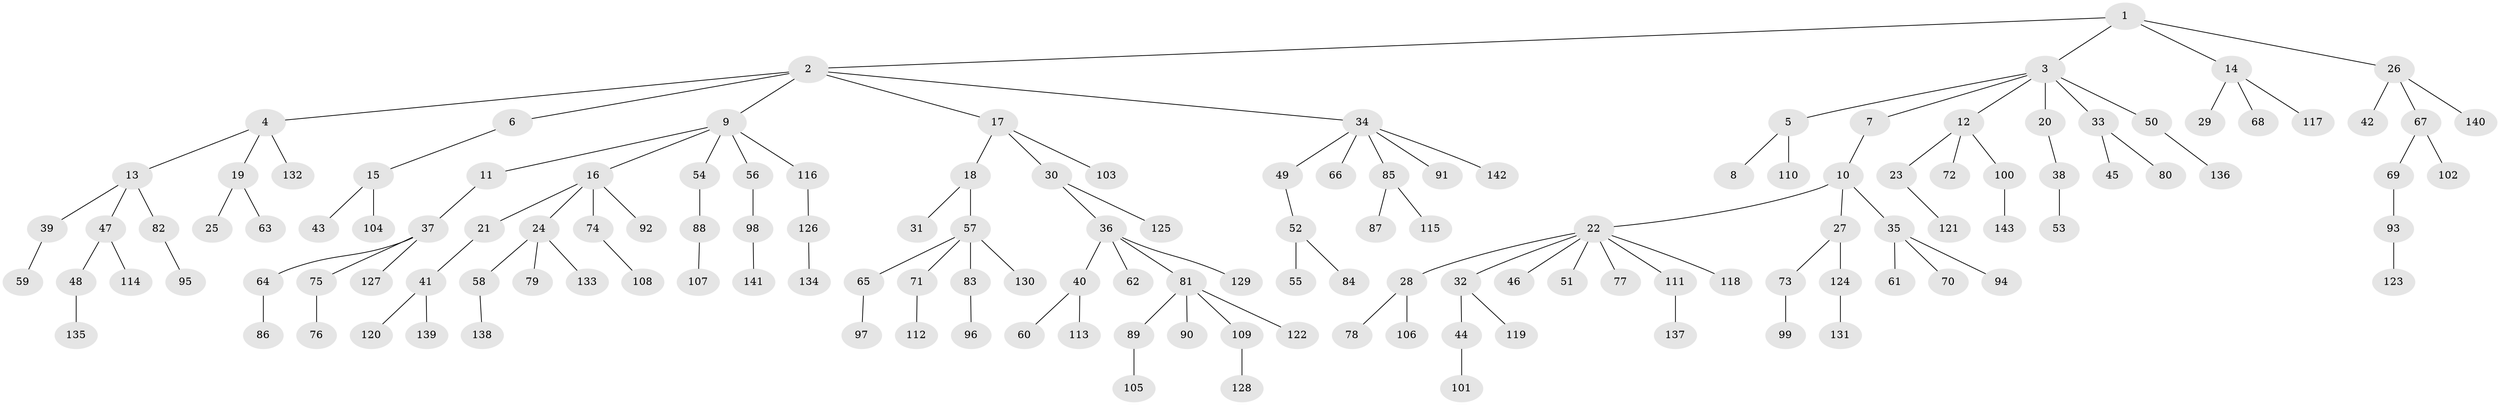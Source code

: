 // Generated by graph-tools (version 1.1) at 2025/53/03/09/25 04:53:20]
// undirected, 143 vertices, 142 edges
graph export_dot {
graph [start="1"]
  node [color=gray90,style=filled];
  1;
  2;
  3;
  4;
  5;
  6;
  7;
  8;
  9;
  10;
  11;
  12;
  13;
  14;
  15;
  16;
  17;
  18;
  19;
  20;
  21;
  22;
  23;
  24;
  25;
  26;
  27;
  28;
  29;
  30;
  31;
  32;
  33;
  34;
  35;
  36;
  37;
  38;
  39;
  40;
  41;
  42;
  43;
  44;
  45;
  46;
  47;
  48;
  49;
  50;
  51;
  52;
  53;
  54;
  55;
  56;
  57;
  58;
  59;
  60;
  61;
  62;
  63;
  64;
  65;
  66;
  67;
  68;
  69;
  70;
  71;
  72;
  73;
  74;
  75;
  76;
  77;
  78;
  79;
  80;
  81;
  82;
  83;
  84;
  85;
  86;
  87;
  88;
  89;
  90;
  91;
  92;
  93;
  94;
  95;
  96;
  97;
  98;
  99;
  100;
  101;
  102;
  103;
  104;
  105;
  106;
  107;
  108;
  109;
  110;
  111;
  112;
  113;
  114;
  115;
  116;
  117;
  118;
  119;
  120;
  121;
  122;
  123;
  124;
  125;
  126;
  127;
  128;
  129;
  130;
  131;
  132;
  133;
  134;
  135;
  136;
  137;
  138;
  139;
  140;
  141;
  142;
  143;
  1 -- 2;
  1 -- 3;
  1 -- 14;
  1 -- 26;
  2 -- 4;
  2 -- 6;
  2 -- 9;
  2 -- 17;
  2 -- 34;
  3 -- 5;
  3 -- 7;
  3 -- 12;
  3 -- 20;
  3 -- 33;
  3 -- 50;
  4 -- 13;
  4 -- 19;
  4 -- 132;
  5 -- 8;
  5 -- 110;
  6 -- 15;
  7 -- 10;
  9 -- 11;
  9 -- 16;
  9 -- 54;
  9 -- 56;
  9 -- 116;
  10 -- 22;
  10 -- 27;
  10 -- 35;
  11 -- 37;
  12 -- 23;
  12 -- 72;
  12 -- 100;
  13 -- 39;
  13 -- 47;
  13 -- 82;
  14 -- 29;
  14 -- 68;
  14 -- 117;
  15 -- 43;
  15 -- 104;
  16 -- 21;
  16 -- 24;
  16 -- 74;
  16 -- 92;
  17 -- 18;
  17 -- 30;
  17 -- 103;
  18 -- 31;
  18 -- 57;
  19 -- 25;
  19 -- 63;
  20 -- 38;
  21 -- 41;
  22 -- 28;
  22 -- 32;
  22 -- 46;
  22 -- 51;
  22 -- 77;
  22 -- 111;
  22 -- 118;
  23 -- 121;
  24 -- 58;
  24 -- 79;
  24 -- 133;
  26 -- 42;
  26 -- 67;
  26 -- 140;
  27 -- 73;
  27 -- 124;
  28 -- 78;
  28 -- 106;
  30 -- 36;
  30 -- 125;
  32 -- 44;
  32 -- 119;
  33 -- 45;
  33 -- 80;
  34 -- 49;
  34 -- 66;
  34 -- 85;
  34 -- 91;
  34 -- 142;
  35 -- 61;
  35 -- 70;
  35 -- 94;
  36 -- 40;
  36 -- 62;
  36 -- 81;
  36 -- 129;
  37 -- 64;
  37 -- 75;
  37 -- 127;
  38 -- 53;
  39 -- 59;
  40 -- 60;
  40 -- 113;
  41 -- 120;
  41 -- 139;
  44 -- 101;
  47 -- 48;
  47 -- 114;
  48 -- 135;
  49 -- 52;
  50 -- 136;
  52 -- 55;
  52 -- 84;
  54 -- 88;
  56 -- 98;
  57 -- 65;
  57 -- 71;
  57 -- 83;
  57 -- 130;
  58 -- 138;
  64 -- 86;
  65 -- 97;
  67 -- 69;
  67 -- 102;
  69 -- 93;
  71 -- 112;
  73 -- 99;
  74 -- 108;
  75 -- 76;
  81 -- 89;
  81 -- 90;
  81 -- 109;
  81 -- 122;
  82 -- 95;
  83 -- 96;
  85 -- 87;
  85 -- 115;
  88 -- 107;
  89 -- 105;
  93 -- 123;
  98 -- 141;
  100 -- 143;
  109 -- 128;
  111 -- 137;
  116 -- 126;
  124 -- 131;
  126 -- 134;
}
